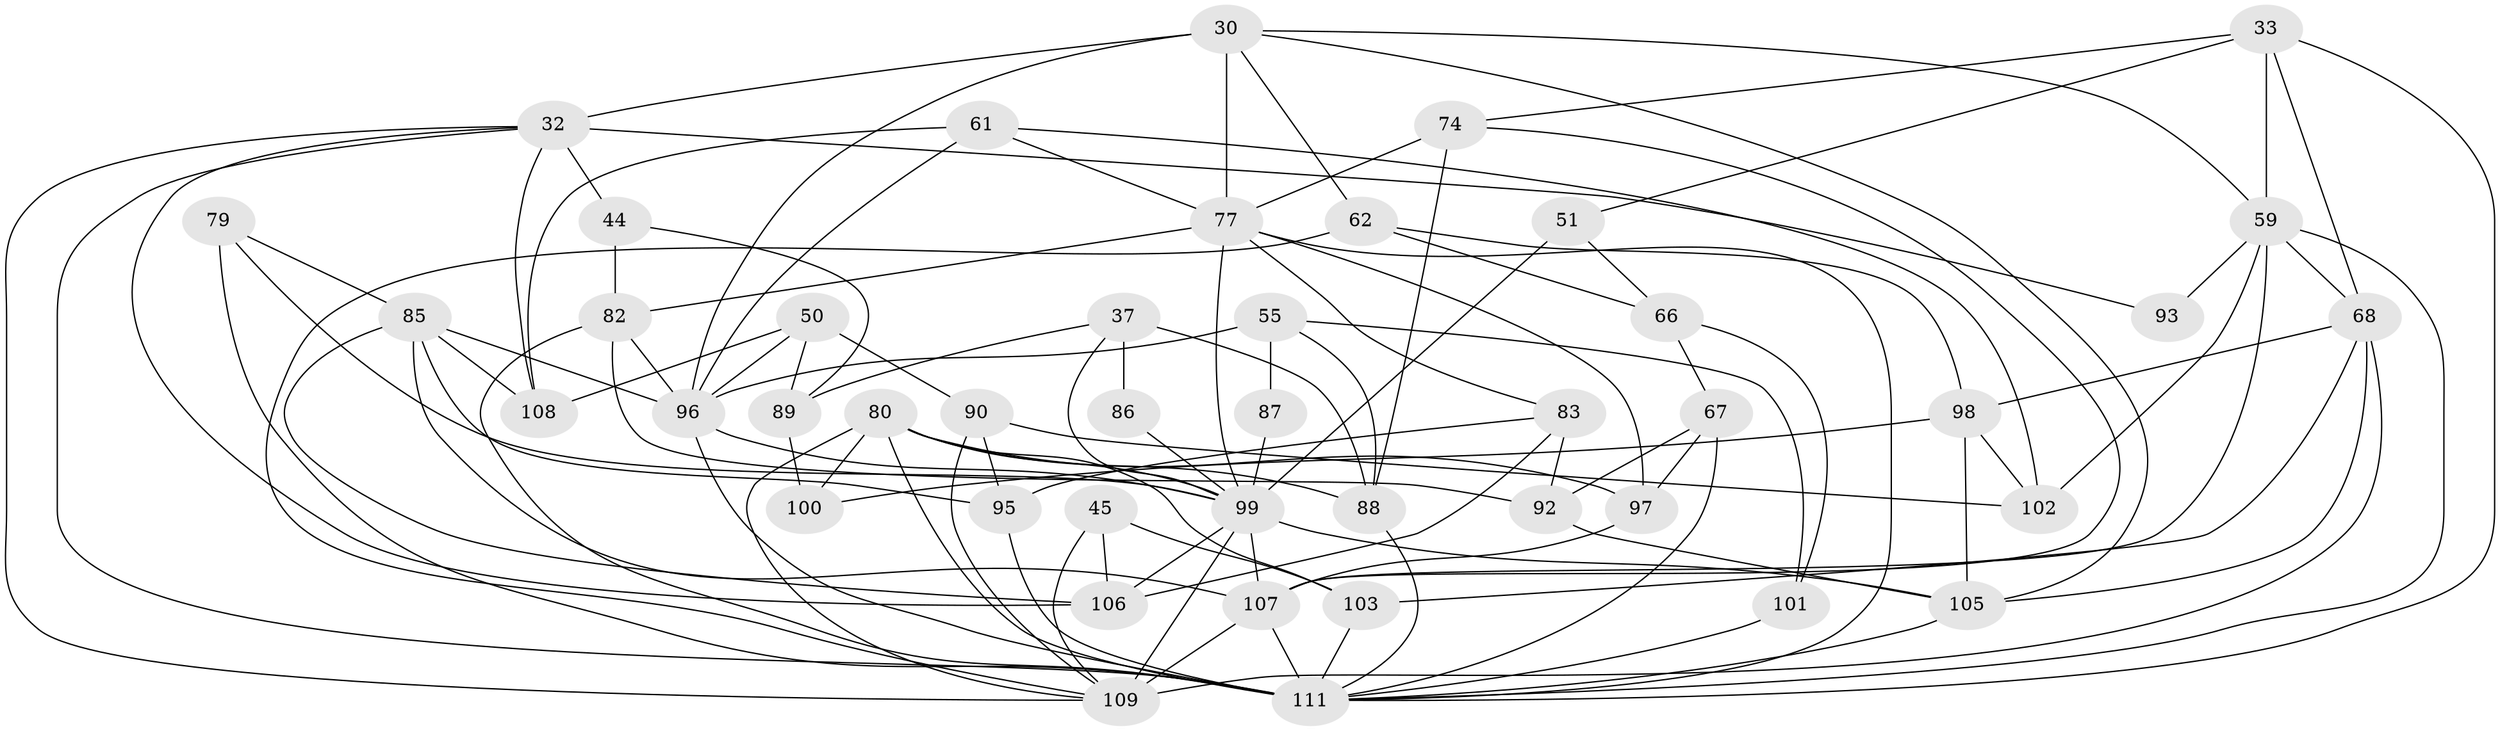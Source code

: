 // original degree distribution, {4: 1.0}
// Generated by graph-tools (version 1.1) at 2025/02/03/04/25 22:02:41]
// undirected, 44 vertices, 110 edges
graph export_dot {
graph [start="1"]
  node [color=gray90,style=filled];
  30 [super="+20+24"];
  32 [super="+1+3+28"];
  33 [super="+13"];
  37 [super="+17"];
  44;
  45;
  50;
  51;
  55 [super="+47"];
  59 [super="+43+41"];
  61;
  62;
  66;
  67;
  68 [super="+19+58"];
  74;
  77 [super="+71+53+40"];
  79;
  80 [super="+34+38+72"];
  82 [super="+81"];
  83;
  85 [super="+10"];
  86;
  87;
  88 [super="+65"];
  89;
  90;
  92;
  93;
  95;
  96 [super="+18+54+60+91"];
  97;
  98 [super="+4"];
  99 [super="+36+56+42+75"];
  100;
  101;
  102;
  103;
  105 [super="+64+70"];
  106 [super="+27"];
  107 [super="+78"];
  108;
  109 [super="+7+21+84"];
  111 [super="+29+63+104+110+76"];
  30 -- 62;
  30 -- 32;
  30 -- 96 [weight=2];
  30 -- 77 [weight=2];
  30 -- 59;
  30 -- 105;
  32 -- 44 [weight=2];
  32 -- 93 [weight=2];
  32 -- 106;
  32 -- 108;
  32 -- 109;
  32 -- 111 [weight=2];
  33 -- 74;
  33 -- 59 [weight=2];
  33 -- 51;
  33 -- 111;
  33 -- 68;
  37 -- 89;
  37 -- 86 [weight=2];
  37 -- 88 [weight=2];
  37 -- 99;
  44 -- 89;
  44 -- 82;
  45 -- 103;
  45 -- 106 [weight=2];
  45 -- 109;
  50 -- 96;
  50 -- 90;
  50 -- 108;
  50 -- 89;
  51 -- 66;
  51 -- 99 [weight=2];
  55 -- 87 [weight=2];
  55 -- 101;
  55 -- 88;
  55 -- 96 [weight=2];
  59 -- 93 [weight=2];
  59 -- 68;
  59 -- 102;
  59 -- 107 [weight=2];
  59 -- 111;
  61 -- 108;
  61 -- 102;
  61 -- 96;
  61 -- 77;
  62 -- 98;
  62 -- 66;
  62 -- 109;
  66 -- 67;
  66 -- 101;
  67 -- 92;
  67 -- 97;
  67 -- 111;
  68 -- 98 [weight=2];
  68 -- 103;
  68 -- 109 [weight=2];
  68 -- 105;
  74 -- 88;
  74 -- 107;
  74 -- 77;
  77 -- 97;
  77 -- 99 [weight=4];
  77 -- 111 [weight=3];
  77 -- 82;
  77 -- 83;
  79 -- 111 [weight=2];
  79 -- 99;
  79 -- 85;
  80 -- 88;
  80 -- 100 [weight=2];
  80 -- 103;
  80 -- 97;
  80 -- 109 [weight=2];
  80 -- 111 [weight=4];
  80 -- 99;
  82 -- 111 [weight=2];
  82 -- 92;
  82 -- 96;
  83 -- 95;
  83 -- 106;
  83 -- 92;
  85 -- 96 [weight=3];
  85 -- 106;
  85 -- 107;
  85 -- 108;
  85 -- 95;
  86 -- 99 [weight=2];
  87 -- 99 [weight=2];
  88 -- 111;
  89 -- 100;
  90 -- 95;
  90 -- 102;
  90 -- 109;
  92 -- 105;
  95 -- 111;
  96 -- 99 [weight=2];
  96 -- 111 [weight=2];
  97 -- 107;
  98 -- 105;
  98 -- 100;
  98 -- 102;
  99 -- 107 [weight=2];
  99 -- 106;
  99 -- 105 [weight=4];
  99 -- 109 [weight=2];
  101 -- 111 [weight=2];
  103 -- 111;
  105 -- 111 [weight=4];
  107 -- 109 [weight=2];
  107 -- 111;
}
